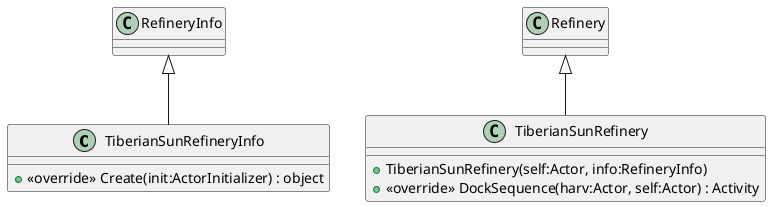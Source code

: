 @startuml
class TiberianSunRefineryInfo {
    + <<override>> Create(init:ActorInitializer) : object
}
class TiberianSunRefinery {
    + TiberianSunRefinery(self:Actor, info:RefineryInfo)
    + <<override>> DockSequence(harv:Actor, self:Actor) : Activity
}
RefineryInfo <|-- TiberianSunRefineryInfo
Refinery <|-- TiberianSunRefinery
@enduml
